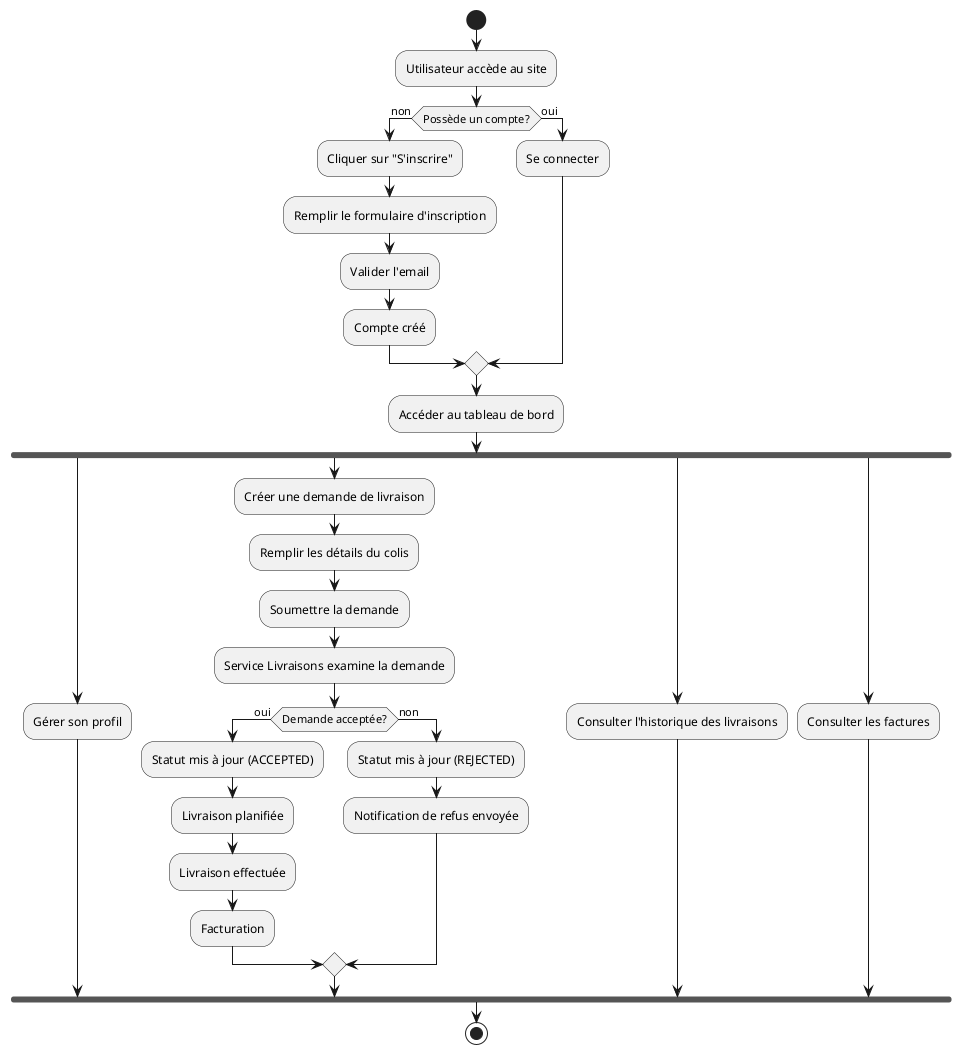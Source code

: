 @startuml
start
:Utilisateur accède au site;

if (Possède un compte?) then (non)
  :Cliquer sur "S'inscrire";
  :Remplir le formulaire d'inscription;
  :Valider l'email;
  :Compte créé;
else (oui)
  :Se connecter;
endif

:Accéder au tableau de bord;

fork
  :Gérer son profil;
fork again
  :Créer une demande de livraison;
  :Remplir les détails du colis;
  :Soumettre la demande;

  :Service Livraisons examine la demande;

  if (Demande acceptée?) then (oui)
    :Statut mis à jour (ACCEPTED);
    :Livraison planifiée;
    :Livraison effectuée;
    :Facturation;
  else (non)
    :Statut mis à jour (REJECTED);
    :Notification de refus envoyée;
  endif
fork again
  :Consulter l'historique des livraisons;
fork again
  :Consulter les factures;
end fork

stop
@enduml